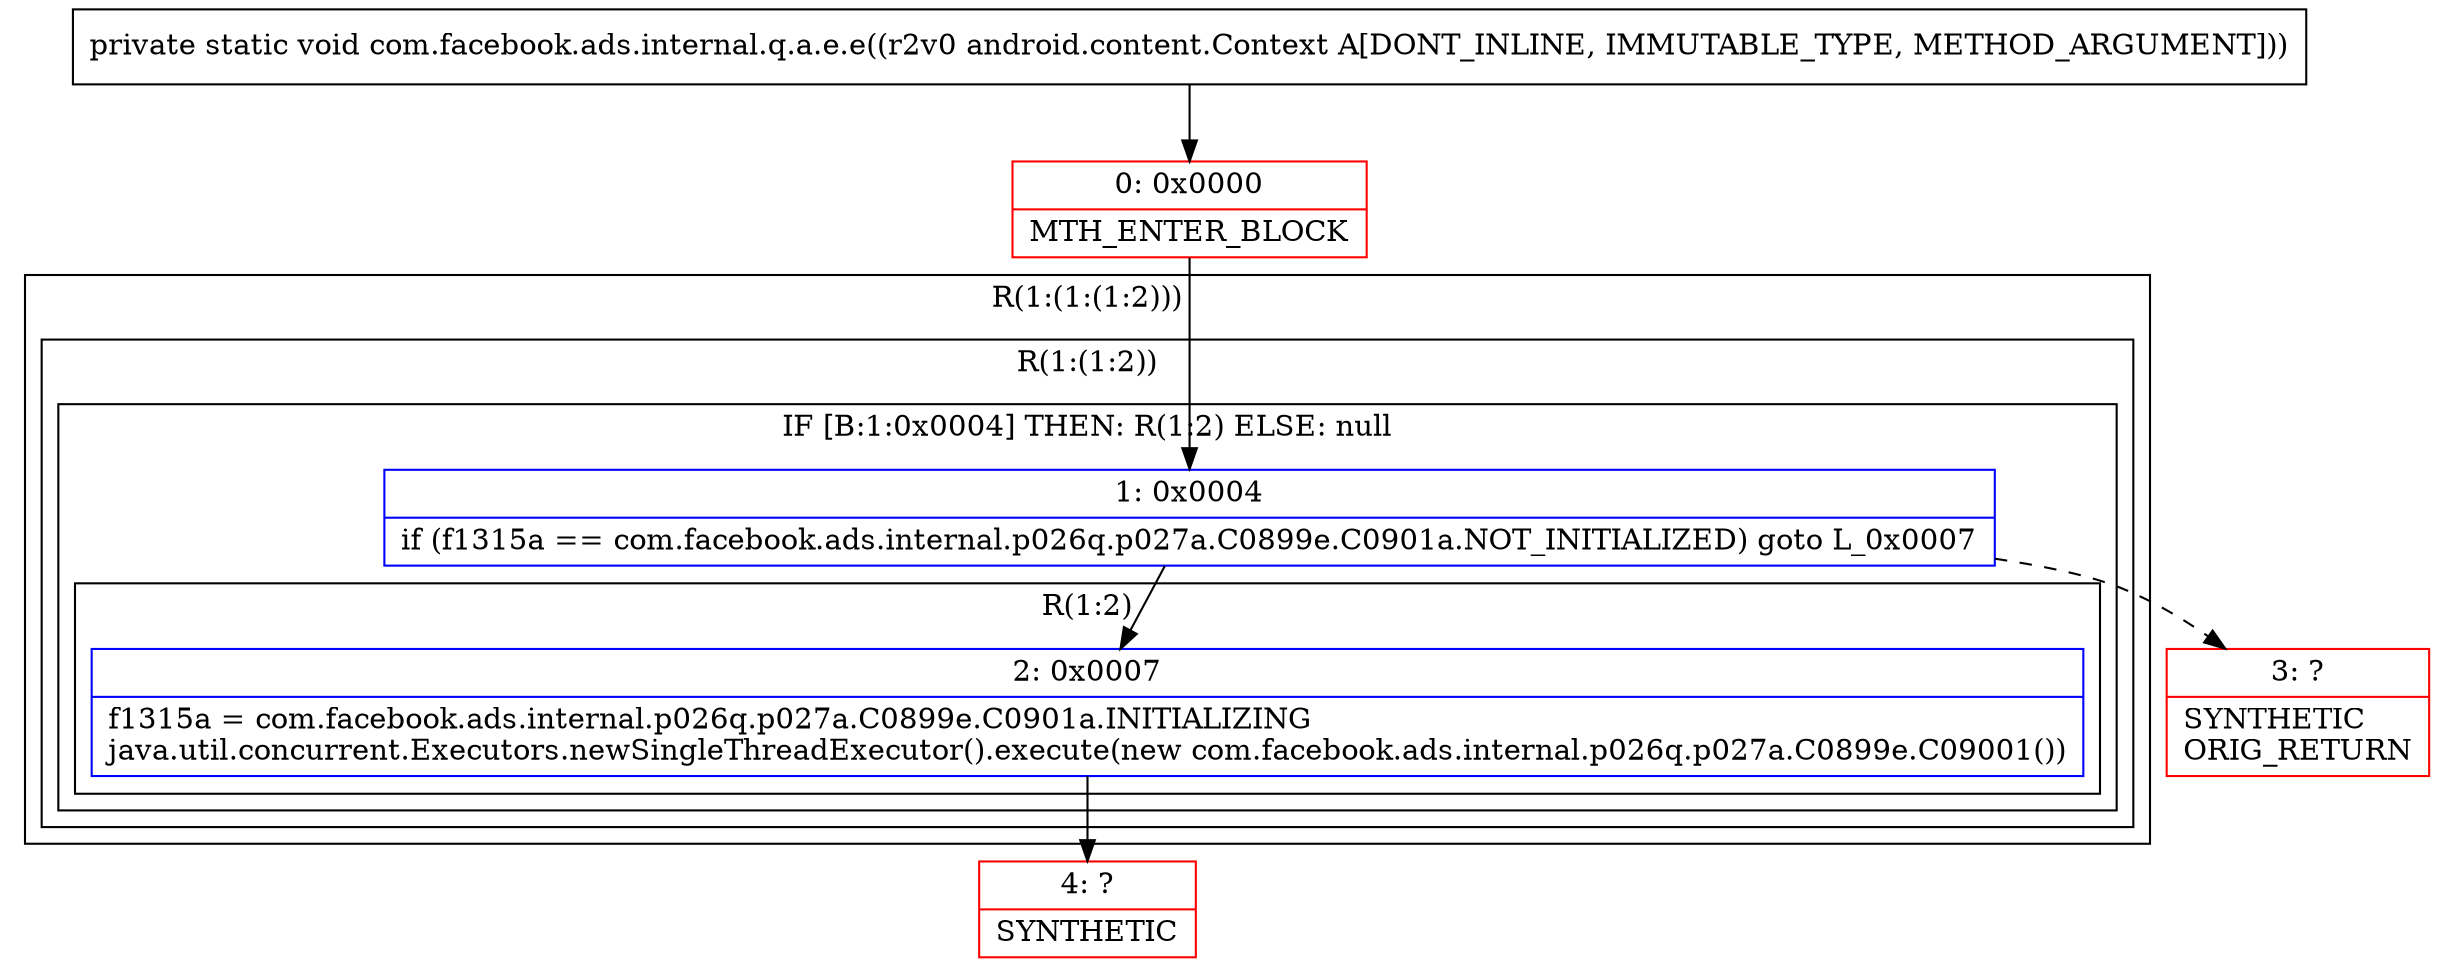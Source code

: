 digraph "CFG forcom.facebook.ads.internal.q.a.e.e(Landroid\/content\/Context;)V" {
subgraph cluster_Region_236579557 {
label = "R(1:(1:(1:2)))";
node [shape=record,color=blue];
subgraph cluster_Region_337968434 {
label = "R(1:(1:2))";
node [shape=record,color=blue];
subgraph cluster_IfRegion_1340712463 {
label = "IF [B:1:0x0004] THEN: R(1:2) ELSE: null";
node [shape=record,color=blue];
Node_1 [shape=record,label="{1\:\ 0x0004|if (f1315a == com.facebook.ads.internal.p026q.p027a.C0899e.C0901a.NOT_INITIALIZED) goto L_0x0007\l}"];
subgraph cluster_Region_382060667 {
label = "R(1:2)";
node [shape=record,color=blue];
Node_2 [shape=record,label="{2\:\ 0x0007|f1315a = com.facebook.ads.internal.p026q.p027a.C0899e.C0901a.INITIALIZING\ljava.util.concurrent.Executors.newSingleThreadExecutor().execute(new com.facebook.ads.internal.p026q.p027a.C0899e.C09001())\l}"];
}
}
}
}
Node_0 [shape=record,color=red,label="{0\:\ 0x0000|MTH_ENTER_BLOCK\l}"];
Node_3 [shape=record,color=red,label="{3\:\ ?|SYNTHETIC\lORIG_RETURN\l}"];
Node_4 [shape=record,color=red,label="{4\:\ ?|SYNTHETIC\l}"];
MethodNode[shape=record,label="{private static void com.facebook.ads.internal.q.a.e.e((r2v0 android.content.Context A[DONT_INLINE, IMMUTABLE_TYPE, METHOD_ARGUMENT])) }"];
MethodNode -> Node_0;
Node_1 -> Node_2;
Node_1 -> Node_3[style=dashed];
Node_2 -> Node_4;
Node_0 -> Node_1;
}

